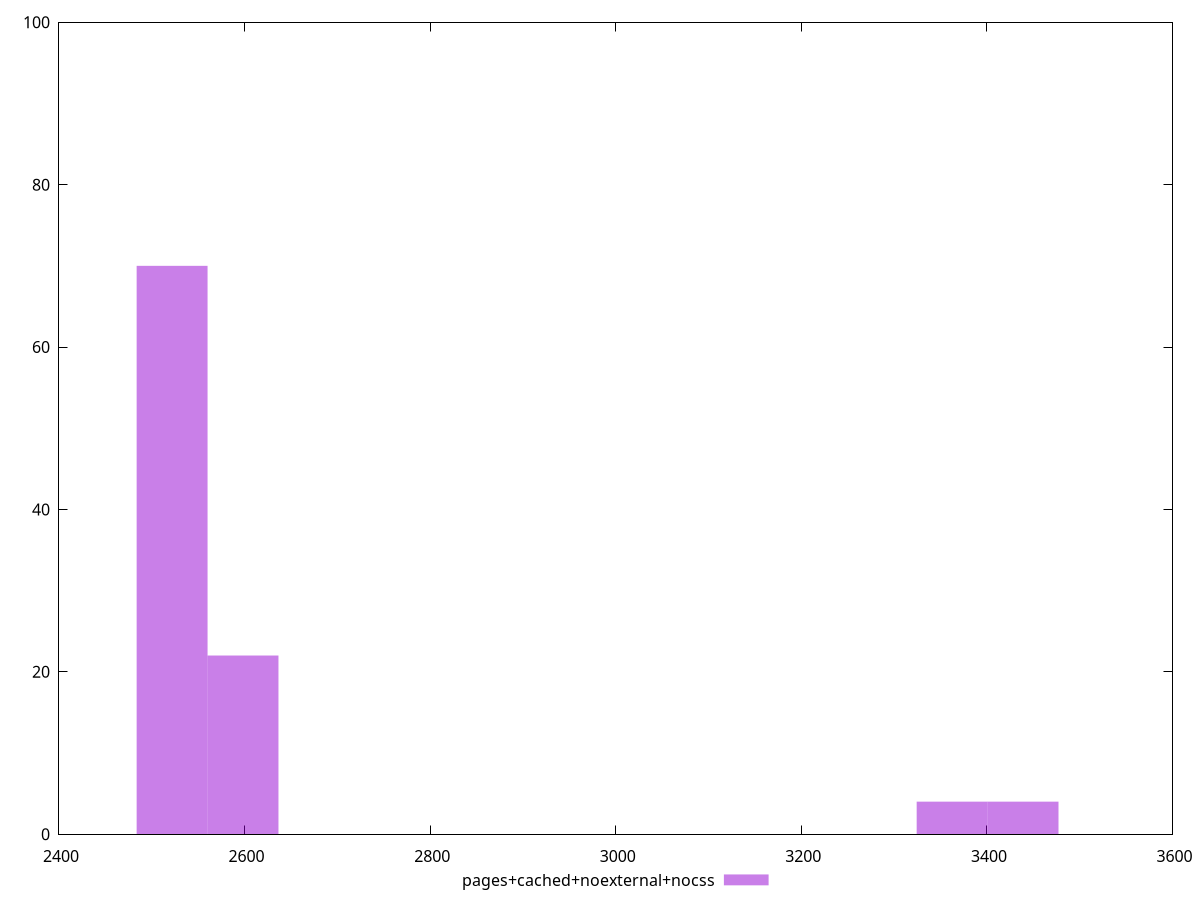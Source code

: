 reset
set terminal svg size 640, 490 enhanced background rgb 'white'
set output "reprap/largest-contentful-paint/comparison/histogram/9_vs_10.svg"

$pagesCachedNoexternalNocss <<EOF
2521.8840052016553 70
2598.304732632009 22
3438.932734365894 4
3362.5120069355407 4
EOF

set key outside below
set boxwidth 76.4207274303532
set yrange [0:100]
set style fill transparent solid 0.5 noborder

plot \
  $pagesCachedNoexternalNocss title "pages+cached+noexternal+nocss" with boxes, \


reset